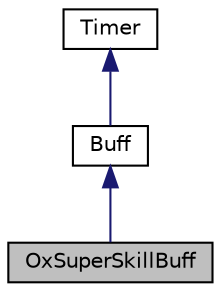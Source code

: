 digraph "OxSuperSkillBuff"
{
 // LATEX_PDF_SIZE
  edge [fontname="Helvetica",fontsize="10",labelfontname="Helvetica",labelfontsize="10"];
  node [fontname="Helvetica",fontsize="10",shape=record];
  Node1 [label="OxSuperSkillBuff",height=0.2,width=0.4,color="black", fillcolor="grey75", style="filled", fontcolor="black",tooltip=" "];
  Node2 -> Node1 [dir="back",color="midnightblue",fontsize="10",style="solid"];
  Node2 [label="Buff",height=0.2,width=0.4,color="black", fillcolor="white", style="filled",URL="$classBuff.html",tooltip="Base class for Buffs, derived from Timer."];
  Node3 -> Node2 [dir="back",color="midnightblue",fontsize="10",style="solid"];
  Node3 [label="Timer",height=0.2,width=0.4,color="black", fillcolor="white", style="filled",URL="$classTimer.html",tooltip="Represents a simple countdown timer."];
}
